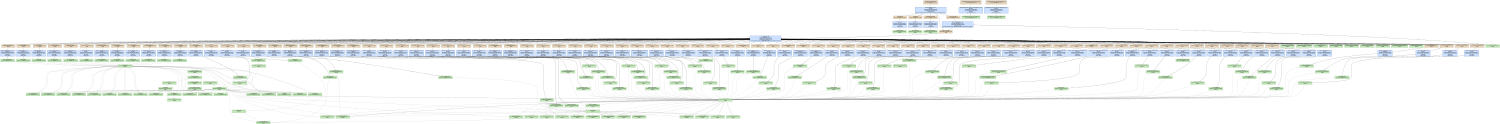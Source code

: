 digraph Screen {
   size = "10.000000,8.500000";
   concentrate = false;

   node [ shape = box, style = filled, color = "0.3 0.5 0.6", fillcolor = "0.3 0.2 0.9", fontname = "Monaco", fontsize = "9" ];
   n00001 [ label = "Development/Screen.mexmac.app\n6764e21fa46f4a64ceb2c0d665713c0c\nMissing", color = "0.1 0.5 0.5", fillcolor = "0.1 0.2 0.9", peripheries = 3 ];
   n00002 [ label = "Contents/Info.plist\ndbe65cd33d591ebe09073af067bcfdf5\nMissing", color = "0.1 0.5 0.5", fillcolor = "0.1 0.2 0.9" ];
   n00003 [ label = "Screen.build/Info.plist\n000000004355fc200000000000000294\nUpToDate" ];
   n00004 [ label = "Contents/PkgInfo\n2fed29a7f9834c900acdf7311361d9a3\nMissing", color = "0.1 0.5 0.5", fillcolor = "0.1 0.2 0.9" ];
   n00005 [ label = "Screen.build/PkgInfo\n000000004355fc200000000000000008\nUpToDate" ];
   n00006 [ label = "English.lproj/InfoPlist.strings\n99b67b89c7f5e22be6c44f0a7ebeb11a\nMissing", color = "0.1 0.5 0.5", fillcolor = "0.1 0.2 0.9" ];
   n00007 [ label = "English.lproj/InfoPlist.strings\n00000000434c45840000000000000228\nUpToDate" ];
   n00008 [ label = "ppc/PsychError.o\n126cde543f20bc4b9b1b489e55c8eeaf\nMissing", color = "0.1 0.5 0.5", fillcolor = "0.1 0.2 0.9" ];
   n00009 [ label = "Base/PsychError.c\n00000000434c4585000000000000563d\nUpToDate" ];
   n00010 [ label = "ppc/PsychRegisterProject.o\nfd98e945dc4858af540ce795c1500a8f\nMissing", color = "0.1 0.5 0.5", fillcolor = "0.1 0.2 0.9" ];
   n00011 [ label = "Base/PsychRegisterProject.c\n00000000434c458500000000000012e6\nUpToDate" ];
   n00012 [ label = "ppc/PsychHelp.o\n20a956fb6dc34f63ff877f532725eeda\nMissing", color = "0.1 0.5 0.5", fillcolor = "0.1 0.2 0.9" ];
   n00013 [ label = "Base/PsychHelp.c\n00000000434c811d00000000000005b8\nUpToDate" ];
   n00014 [ label = "ppc/MiniBox.o\nf4746a4b694d0e1d2279c678624fd025\nMissing", color = "0.1 0.5 0.5", fillcolor = "0.1 0.2 0.9" ];
   n00015 [ label = "Base/MiniBox.c\n00000000434c45850000000000000f4f\nUpToDate" ];
   n00016 [ label = "ppc/PsychMemory.o\nc5faf05f3edd0e29f5b89748d99ef8de\nMissing", color = "0.1 0.5 0.5", fillcolor = "0.1 0.2 0.9" ];
   n00017 [ label = "Base/PsychMemory.c\n00000000434ca96200000000000003a4\nUpToDate" ];
   n00018 [ label = "ppc/ProjectTable.o\n3dce752f20337d44d63eb083dd2dd2c7\nMissing", color = "0.1 0.5 0.5", fillcolor = "0.1 0.2 0.9" ];
   n00019 [ label = "Base/ProjectTable.c\n00000000434c4585000000000000023a\nUpToDate" ];
   n00020 [ label = "ppc/PsychInit.o\n6ce1fb43793bdd525e3a5f9363fafd6b\nMissing", color = "0.1 0.5 0.5", fillcolor = "0.1 0.2 0.9" ];
   n00021 [ label = "Base/PsychInit.c\n00000000434c45850000000000000759\nUpToDate" ];
   n00022 [ label = "ppc/RegisterProject.o\nf348e290aa1faee63844807ca9c6e8d2\nMissing", color = "0.1 0.5 0.5", fillcolor = "0.1 0.2 0.9" ];
   n00023 [ label = "Screen/RegisterProject.c\n000000004355f303000000000000211a\nUpToDate" ];
   n00024 [ label = "ppc/ScreenSynopsis.o\nd21c1a39a470d68d74d8f941b5322a79\nMissing", color = "0.1 0.5 0.5", fillcolor = "0.1 0.2 0.9" ];
   n00025 [ label = "Screen/ScreenSynopsis.c\n000000004355d955000000000000268e\nUpToDate" ];
   n00026 [ label = "ppc/ScreenExit.o\n353293fbfca8bbf5785c331804960512\nMissing", color = "0.1 0.5 0.5", fillcolor = "0.1 0.2 0.9" ];
   n00027 [ label = "Screen/ScreenExit.c\n000000004355ecc100000000000003d3\nUpToDate" ];
   n00028 [ label = "ppc/ScreenArguments.o\n936954d73c38e4bd9b7a077778b34227\nMissing", color = "0.1 0.5 0.5", fillcolor = "0.1 0.2 0.9" ];
   n00029 [ label = "Screen/ScreenArguments.c\n00000000434c45850000000000003a68\nUpToDate" ];
   n00030 [ label = "ppc/PsychGLGlue.o\n2bbdd5ec8578c5b0142fcec30f88eb6e\nMissing", color = "0.1 0.5 0.5", fillcolor = "0.1 0.2 0.9" ];
   n00031 [ label = "Screen/PsychGLGlue.c\n00000000434c45850000000000001c4e\nUpToDate" ];
   n00032 [ label = "ppc/ScreenTypes.o\na4690a34661ed4633b1f01b656ce7e0c\nMissing", color = "0.1 0.5 0.5", fillcolor = "0.1 0.2 0.9" ];
   n00033 [ label = "Screen/ScreenTypes.c\n00000000434c45850000000000002a3a\nUpToDate" ];
   n00034 [ label = "ppc/SCREENScreens.o\n3e0688d479b9d2083fcbd628140cb3c9\nMissing", color = "0.1 0.5 0.5", fillcolor = "0.1 0.2 0.9" ];
   n00035 [ label = "Screen/SCREENScreens.c\n000000004355f49d00000000000005dc\nUpToDate" ];
   n00036 [ label = "ppc/WindowBank.o\n4d73376edfe56e5952d6d684a9398faf\nMissing", color = "0.1 0.5 0.5", fillcolor = "0.1 0.2 0.9" ];
   n00037 [ label = "Screen/WindowBank.c\n000000004355ebd80000000000003667\nUpToDate" ];
   n00038 [ label = "ppc/SCREENPixelSizes.o\n8ad1c167619ebbedbe3583d3196c880e\nMissing", color = "0.1 0.5 0.5", fillcolor = "0.1 0.2 0.9" ];
   n00039 [ label = "Screen/SCREENPixelSizes.c\n00000000434c458500000000000006d0\nUpToDate" ];
   n00040 [ label = "ppc/SCREENNominalFrameRate.o\na1c5c4c60da8fc79d2c72b2f68ed420a\nMissing", color = "0.1 0.5 0.5", fillcolor = "0.1 0.2 0.9" ];
   n00041 [ label = "Screen/SCREENNominalFrameRate.c\n00000000434c458500000000000006f2\nUpToDate" ];
   n00042 [ label = "ppc/SCREENOpenWindow.o\nea91f76529ef2b9e232892215a7eb8db\nMissing", color = "0.1 0.5 0.5", fillcolor = "0.1 0.2 0.9" ];
   n00043 [ label = "Screen/SCREENOpenWindow.c\n000000004355e42f00000000000023ff\nUpToDate" ];
   n00044 [ label = "ppc/SCREENClose.o\n45bd1e0c0806ff35036a241002f1591a\nMissing", color = "0.1 0.5 0.5", fillcolor = "0.1 0.2 0.9" ];
   n00045 [ label = "Screen/SCREENClose.c\n000000004355f6ed0000000000000ab4\nUpToDate" ];
   n00046 [ label = "ppc/PsychScreenGlue.o\n9e5d33972b3cb82678873ce9bda51c8e\nMissing", color = "0.1 0.5 0.5", fillcolor = "0.1 0.2 0.9" ];
   n00047 [ label = "Screen/PsychScreenGlue.c\n000000004355eeb7000000000000649b\nUpToDate" ];
   n00048 [ label = "ppc/PsychWindowGlue.o\ne50ca66eb32e0b66e08c36399b0fc781\nMissing", color = "0.1 0.5 0.5", fillcolor = "0.1 0.2 0.9" ];
   n00049 [ label = "Screen/PsychWindowGlue.c\n0000000043559db70000000000014411\nUpToDate" ];
   n00050 [ label = "ppc/SCREENFillRect.o\n5b5ff33087c930763c1938b7564202de\nMissing", color = "0.1 0.5 0.5", fillcolor = "0.1 0.2 0.9" ];
   n00051 [ label = "Screen/SCREENFillRect.c\n00000000434c45850000000000000f1d\nUpToDate" ];
   n00052 [ label = "ppc/WindowHelpers.o\nf7c5b94376f1839e75afa673d75910c3\nMissing", color = "0.1 0.5 0.5", fillcolor = "0.1 0.2 0.9" ];
   n00053 [ label = "Screen/WindowHelpers.c\n000000004355f43200000000000012ee\nUpToDate" ];
   n00054 [ label = "ppc/SCREENFlip.o\n073567d9aa3ddfaa6f7f7473b60e06d0\nMissing", color = "0.1 0.5 0.5", fillcolor = "0.1 0.2 0.9" ];
   n00055 [ label = "Screen/SCREENFlip.c\n000000004355e5af0000000000002675\nUpToDate" ];
   n00056 [ label = "ppc/SCREENGetImage.o\nb371d70a9d8e08d290ca004f4491519d\nMissing", color = "0.1 0.5 0.5", fillcolor = "0.1 0.2 0.9" ];
   n00057 [ label = "Screen/SCREENGetImage.c\n00000000434c4585000000000000197d\nUpToDate" ];
   n00058 [ label = "ppc/SCREENHideCursorHelper.o\n87b6edf3f4cf155d12a77d7fd27daef7\nMissing", color = "0.1 0.5 0.5", fillcolor = "0.1 0.2 0.9" ];
   n00059 [ label = "Screen/SCREENHideCursorHelper.c\n00000000434c45850000000000000731\nUpToDate" ];
   n00060 [ label = "ppc/SCREENShowCursorHelper.o\n9256d5f921f7ff6109db36614e821c6d\nMissing", color = "0.1 0.5 0.5", fillcolor = "0.1 0.2 0.9" ];
   n00061 [ label = "Screen/SCREENShowCursorHelper.c\n00000000434c45850000000000000744\nUpToDate" ];
   n00062 [ label = "ppc/SCREENSetMouseHelper.o\nea8165a1db29a3f5ab0a5eaf4c81eea3\nMissing", color = "0.1 0.5 0.5", fillcolor = "0.1 0.2 0.9" ];
   n00063 [ label = "Screen/SCREENSetMouseHelper.c\n00000000434c458500000000000008bd\nUpToDate" ];
   n00064 [ label = "ppc/SCREENPixelSize.o\n24f52198cee8ba9c6bf045deee0de504\nMissing", color = "0.1 0.5 0.5", fillcolor = "0.1 0.2 0.9" ];
   n00065 [ label = "Screen/SCREENPixelSize.c\n00000000434c458500000000000006df\nUpToDate" ];
   n00066 [ label = "ppc/SCREENRect.o\nd215606312903b83f7a3a586481660fd\nMissing", color = "0.1 0.5 0.5", fillcolor = "0.1 0.2 0.9" ];
   n00067 [ label = "Screen/SCREENRect.c\n00000000434c45850000000000000626\nUpToDate" ];
   n00068 [ label = "ppc/PsychTimeGlue.o\n20f0ca7cc51673b2d7b9b10e30e3c55a\nMissing", color = "0.1 0.5 0.5", fillcolor = "0.1 0.2 0.9" ];
   n00069 [ label = "Base/PsychTimeGlue.c\n000000004355ef98000000000000157f\nUpToDate" ];
   n00070 [ label = "ppc/SCREENCloseAll.o\n937e92111646ecb4670594ab18bc89c2\nMissing", color = "0.1 0.5 0.5", fillcolor = "0.1 0.2 0.9" ];
   n00071 [ label = "Screen/SCREENCloseAll.c\n00000000434c458500000000000008b9\nUpToDate" ];
   n00072 [ label = "ppc/SCREENWindowScreenNumber.o\n055df3ea8c029277a3440d6ea926f0d8\nMissing", color = "0.1 0.5 0.5", fillcolor = "0.1 0.2 0.9" ];
   n00073 [ label = "Screen/SCREENWindowScreenNumber.c\n00000000434c458500000000000006fb\nUpToDate" ];
   n00074 [ label = "ppc/SCREENWindows.o\nf07ce3802fc42df23528ecd79ad55875\nMissing", color = "0.1 0.5 0.5", fillcolor = "0.1 0.2 0.9" ];
   n00075 [ label = "Screen/SCREENWindows.c\n00000000434c458500000000000005bd\nUpToDate" ];
   n00076 [ label = "ppc/SCREENWindowKind.o\n48ec85ab5ff72307d3b057509af28353\nMissing", color = "0.1 0.5 0.5", fillcolor = "0.1 0.2 0.9" ];
   n00077 [ label = "Screen/SCREENWindowKind.c\n00000000434c4585000000000000095f\nUpToDate" ];
   n00078 [ label = "ppc/SCREENIsOffscreen.o\nbfaaadb8fb53fc7c37210f0162cfa97f\nMissing", color = "0.1 0.5 0.5", fillcolor = "0.1 0.2 0.9" ];
   n00079 [ label = "Screen/SCREENIsOffscreen.c\n00000000434c4585000000000000066c\nUpToDate" ];
   n00080 [ label = "ppc/SCREENReadNormalizedGammaTable.o\nf762b3df08a8b4de3a28e6d98795bf3a\nMissing", color = "0.1 0.5 0.5", fillcolor = "0.1 0.2 0.9" ];
   n00081 [ label = "Screen/SCREENReadNormalizedGammaTable.c\n00000000434c45850000000000000684\nUpToDate" ];
   n00082 [ label = "ppc/SCREENLoadNormalizedGammaTable.o\n93b8f7f1e8091442066beb6fd511f5d5\nMissing", color = "0.1 0.5 0.5", fillcolor = "0.1 0.2 0.9" ];
   n00083 [ label = "Screen/SCREENLoadNormalizedGammaTable.c\n00000000434c45850000000000000bae\nUpToDate" ];
   n00084 [ label = "ppc/SCREENPutImage.o\nd03aa3ef0e1e22332737f2618f0ed473\nMissing", color = "0.1 0.5 0.5", fillcolor = "0.1 0.2 0.9" ];
   n00085 [ label = "Screen/SCREENPutImage.c\n00000000434c458500000000000023a4\nUpToDate" ];
   n00086 [ label = "ppc/PsychRects.o\n499d3d90804342d8b82806c145dcbf2f\nMissing", color = "0.1 0.5 0.5", fillcolor = "0.1 0.2 0.9" ];
   n00087 [ label = "Screen/PsychRects.c\n00000000434c45850000000000001762\nUpToDate" ];
   n00088 [ label = "ppc/SCREENOpenOffscreenWindow.o\n50be1b9cd676da416fc3dcaeb91ebec7\nMissing", color = "0.1 0.5 0.5", fillcolor = "0.1 0.2 0.9" ];
   n00089 [ label = "Screen/SCREENOpenOffscreenWindow.c\n00000000434c45850000000000001e22\nUpToDate" ];
   n00090 [ label = "ppc/PsychStructGlue.o\naeecde9e7d4b7b7d26e3a2f887893c8f\nMissing", color = "0.1 0.5 0.5", fillcolor = "0.1 0.2 0.9" ];
   n00091 [ label = "Base/PsychStructGlue.c\n00000000434c45850000000000002bb8\nUpToDate" ];
   n00092 [ label = "ppc/SCREENTestStructures.o\n2bec1516fccf32b0a17306100ddfe622\nMissing", color = "0.1 0.5 0.5", fillcolor = "0.1 0.2 0.9" ];
   n00093 [ label = "Screen/SCREENTestStructures.c\n00000000434c45850000000000000787\nUpToDate" ];
   n00094 [ label = "ppc/PsychVersioning.o\ncaccee953be16ea07657d4b36e420fa0\nMissing", color = "0.1 0.5 0.5", fillcolor = "0.1 0.2 0.9" ];
   n00095 [ label = "Base/PsychVersioning.c\n000000004355688200000000000014ee\nUpToDate" ];
   n00096 [ label = "ppc/MODULEVersion.o\n41be41482d5af83a3aa9e25d01d6564c\nMissing", color = "0.1 0.5 0.5", fillcolor = "0.1 0.2 0.9" ];
   n00097 [ label = "Screen/MODULEVersion.c\n000000004354a112000000000000124e\nUpToDate" ];
   n00098 [ label = "ppc/PsychScriptingGlue.o\n840e52e15a1e7c951f7dc7ed0c202843\nMissing", color = "0.1 0.5 0.5", fillcolor = "0.1 0.2 0.9" ];
   n00099 [ label = "Base/PsychScriptingGlue.c\n00000000434c458500000000000105c5\nUpToDate" ];
   n00100 [ label = "ppc/mexversion.o\n0e0e84b894003cfd8e9ef1c25212e55c\nMissing", color = "0.1 0.5 0.5", fillcolor = "0.1 0.2 0.9" ];
   n00101 [ label = "src/mexversion.c\n000000004332d94600000000000002d2\nUpToDate" ];
   n00102 [ label = "ppc/SCREENComputer.o\n0956d6c4dee1a88710c27e6a7449cb5d\nMissing", color = "0.1 0.5 0.5", fillcolor = "0.1 0.2 0.9" ];
   n00103 [ label = "Screen/SCREENComputer.c\n000000004355f5a2000000000000390a\nUpToDate" ];
   n00104 [ label = "ppc/SCREENglPoint.o\ncfc27a7fa7a64125836cc978325824b0\nMissing", color = "0.1 0.5 0.5", fillcolor = "0.1 0.2 0.9" ];
   n00105 [ label = "Screen/SCREENglPoint.c\n00000000434c45850000000000000bee\nUpToDate" ];
   n00106 [ label = "ppc/SCREENgluDisk.o\n46503c0cba1c192ae0269547892de89e\nMissing", color = "0.1 0.5 0.5", fillcolor = "0.1 0.2 0.9" ];
   n00107 [ label = "Screen/SCREENgluDisk.c\n00000000434c45850000000000000ba3\nUpToDate" ];
   n00108 [ label = "ppc/SCREENFillOval.o\n671fa937fd816952e556a5673390ff1d\nMissing", color = "0.1 0.5 0.5", fillcolor = "0.1 0.2 0.9" ];
   n00109 [ label = "Screen/SCREENFillOval.c\n00000000434c45850000000000001039\nUpToDate" ];
   n00110 [ label = "ppc/SCREENFrameOval.o\n10d70cc99eaca90f689c42523c71331e\nMissing", color = "0.1 0.5 0.5", fillcolor = "0.1 0.2 0.9" ];
   n00111 [ label = "Screen/SCREENFrameOval.c\n000000004355f0c1000000000000189a\nUpToDate" ];
   n00112 [ label = "ppc/SCREENTextModes.o\n3b1f2072d91b51c4d979812ee4e3e7e7\nMissing", color = "0.1 0.5 0.5", fillcolor = "0.1 0.2 0.9" ];
   n00113 [ label = "Screen/SCREENTextModes.c\n00000000434c4585000000000000060c\nUpToDate" ];
   n00114 [ label = "ppc/PsychCellGlue.o\n3a5220761cd9df127a0d0cb5579d53cb\nMissing", color = "0.1 0.5 0.5", fillcolor = "0.1 0.2 0.9" ];
   n00115 [ label = "Base/PsychCellGlue.c\n00000000434c45850000000000001c81\nUpToDate" ];
   n00116 [ label = "ppc/PsychWindowTextGlue.o\n3c88ded9420eca79e8add40f08003396\nMissing", color = "0.1 0.5 0.5", fillcolor = "0.1 0.2 0.9" ];
   n00117 [ label = "Screen/PsychWindowTextGlue.c\n00000000434c45850000000000000ebd\nUpToDate" ];
   n00118 [ label = "ppc/SCREENTextMode.o\na94c6b5d3e6b810819cf64dff007f7f3\nMissing", color = "0.1 0.5 0.5", fillcolor = "0.1 0.2 0.9" ];
   n00119 [ label = "Screen/SCREENTextMode.c\n00000000434c458500000000000008a5\nUpToDate" ];
   n00120 [ label = "ppc/SCREENTextSize.o\n82c0a5e533c04977892929d7e772e851\nMissing", color = "0.1 0.5 0.5", fillcolor = "0.1 0.2 0.9" ];
   n00121 [ label = "Screen/SCREENTextSize.c\n00000000434c458500000000000006f8\nUpToDate" ];
   n00122 [ label = "ppc/SCREENTextStyle.o\ne694cb789321150098785d7a13b539f1\nMissing", color = "0.1 0.5 0.5", fillcolor = "0.1 0.2 0.9" ];
   n00123 [ label = "Screen/SCREENTextStyle.c\n00000000434c45850000000000000754\nUpToDate" ];
   n00124 [ label = "ppc/SCREENTextFont.o\n92a5ac56263f417954e4bf328271371a\nMissing", color = "0.1 0.5 0.5", fillcolor = "0.1 0.2 0.9" ];
   n00125 [ label = "Screen/SCREENTextFont.c\n00000000434c45850000000000000d7e\nUpToDate" ];
   n00126 [ label = "ppc/SCREENDrawText.o\nc987e168cf7ea7920738db129bc5d2d5\nMissing", color = "0.1 0.5 0.5", fillcolor = "0.1 0.2 0.9" ];
   n00127 [ label = "Screen/SCREENDrawText.c\n00000000435595960000000000004a0d\nUpToDate" ];
   n00128 [ label = "ppc/SCREENTextBounds.o\nb8c79aa2e9b259198a08236a3345a82d\nMissing", color = "0.1 0.5 0.5", fillcolor = "0.1 0.2 0.9" ];
   n00129 [ label = "Screen/SCREENTextBounds.c\n00000000434c45850000000000002b37\nUpToDate" ];
   n00130 [ label = "ppc/SCREENTextColor.o\nc6a0345628935aae393f806833259d62\nMissing", color = "0.1 0.5 0.5", fillcolor = "0.1 0.2 0.9" ];
   n00131 [ label = "Screen/SCREENTextColor.c\n00000000434c45850000000000000771\nUpToDate" ];
   n00132 [ label = "ppc/PsychTextureSupport.o\n697df4a297a30d711633cbcecb29aa49\nMissing", color = "0.1 0.5 0.5", fillcolor = "0.1 0.2 0.9" ];
   n00133 [ label = "Screen/PsychTextureSupport.c\n000000004355fbad00000000000068cf\nUpToDate" ];
   n00134 [ label = "ppc/SCREENPreference.o\nfcce07001093459df9ebb9cc0b1d528a\nMissing", color = "0.1 0.5 0.5", fillcolor = "0.1 0.2 0.9" ];
   n00135 [ label = "Screen/SCREENPreference.c\n000000004355de2d0000000000002c96\nUpToDate" ];
   n00136 [ label = "ppc/ScreenPreferenceState.o\n20001db07b9592e83775ecace16d5248\nMissing", color = "0.1 0.5 0.5", fillcolor = "0.1 0.2 0.9" ];
   n00137 [ label = "Screen/ScreenPreferenceState.c\n000000004355da960000000000001202\nUpToDate" ];
   n00138 [ label = "ppc/SCREENDrawTexture.o\n614ad4ac5248aef2cfa2470284c924de\nMissing", color = "0.1 0.5 0.5", fillcolor = "0.1 0.2 0.9" ];
   n00139 [ label = "Screen/SCREENDrawTexture.c\n000000004355e0ce00000000000016bf\nUpToDate" ];
   n00140 [ label = "ppc/SCREENMakeTexture.o\n652a7f0f97e12e8c676699d43509f2e6\nMissing", color = "0.1 0.5 0.5", fillcolor = "0.1 0.2 0.9" ];
   n00141 [ label = "Screen/SCREENMakeTexture.c\n000000004355df420000000000003f13\nUpToDate" ];
   n00142 [ label = "ppc/ScreenFontGlue.o\nb3088b29159521b9d4597e95c85440ed\nMissing", color = "0.1 0.5 0.5", fillcolor = "0.1 0.2 0.9" ];
   n00143 [ label = "Fonts/ScreenFontGlue.c\n00000000434c458500000000000009cf\nUpToDate" ];
   n00144 [ label = "ppc/FontInfo.o\n5e78c2acdb832a70cbe490c05b3f151f\nMissing", color = "0.1 0.5 0.5", fillcolor = "0.1 0.2 0.9" ];
   n00145 [ label = "Fonts/FontInfo.c\n00000000434c458500000000000001ae\nUpToDate" ];
   n00146 [ label = "ppc/PsychFontGlue.o\n238f15116777d38bfe1a6e18180f9514\nMissing", color = "0.1 0.5 0.5", fillcolor = "0.1 0.2 0.9" ];
   n00147 [ label = "Fonts/PsychFontGlue.c\n000000004355f3ad000000000000746c\nUpToDate" ];
   n00148 [ label = "ppc/PsychAuthors.o\n6281a3c3e203b1f6e951f6612a9d8d39\nMissing", color = "0.1 0.5 0.5", fillcolor = "0.1 0.2 0.9" ];
   n00149 [ label = "Base/PsychAuthors.c\n00000000434c81430000000000000d3b\nUpToDate" ];
   n00150 [ label = "ppc/SCREENFrameRect.o\ncfb6e610263532f11a261a37079b3393\nMissing", color = "0.1 0.5 0.5", fillcolor = "0.1 0.2 0.9" ];
   n00151 [ label = "Screen/SCREENFrameRect.c\n00000000434c45850000000000000bee\nUpToDate" ];
   n00152 [ label = "ppc/SCREENDrawLine.o\n412ec91c640df51f60eddec5fa1a0858\nMissing", color = "0.1 0.5 0.5", fillcolor = "0.1 0.2 0.9" ];
   n00153 [ label = "Screen/SCREENDrawLine.c\n00000000434c45850000000000000c77\nUpToDate" ];
   n00154 [ label = "ppc/SCREENFillPoly.o\n5af676348f9ea06d9e7feea1a2338c94\nMissing", color = "0.1 0.5 0.5", fillcolor = "0.1 0.2 0.9" ];
   n00155 [ label = "Screen/SCREENFillPoly.c\n00000000434c45850000000000001b8f\nUpToDate" ];
   n00156 [ label = "ppc/SCREENFramePoly.o\n4a1be586b5eb3bcfd7ebecd85dd4cfce\nMissing", color = "0.1 0.5 0.5", fillcolor = "0.1 0.2 0.9" ];
   n00157 [ label = "Screen/SCREENFramePoly.c\n00000000434c45850000000000000f26\nUpToDate" ];
   n00158 [ label = "ppc/SCREENGetMouseHelper.o\nefd681d88a6383428583655c604db155\nMissing", color = "0.1 0.5 0.5", fillcolor = "0.1 0.2 0.9" ];
   n00159 [ label = "Screen/SCREENGetMouseHelper.c\n00000000434c45850000000000000cf4\nUpToDate" ];
   n00160 [ label = "ppc/SCREENGlobalRect.o\n18d6c01657e1d8c7151c589fa9d90eed\nMissing", color = "0.1 0.5 0.5", fillcolor = "0.1 0.2 0.9" ];
   n00161 [ label = "Screen/SCREENGlobalRect.c\n00000000434c45850000000000000661\nUpToDate" ];
   n00162 [ label = "ppc/GetEthernetAddress.o\n084de37ff0469749561b3655e88b156f\nMissing", color = "0.1 0.5 0.5", fillcolor = "0.1 0.2 0.9" ];
   n00163 [ label = "EthernetAddress/GetEthernetAddress.c\n00000000434c45850000000000002b73\nUpToDate" ];
   n00164 [ label = "ppc/SCREENDrawDots.o\nd214243583f49bc6a46c32001e580425\nMissing", color = "0.1 0.5 0.5", fillcolor = "0.1 0.2 0.9" ];
   n00165 [ label = "Screen/SCREENDrawDots.c\n000000004355f1ff0000000000002fee\nUpToDate" ];
   n00166 [ label = "ppc/TimeLists.o\nf11cb63058461f4af1d33c6db3007560\nMissing", color = "0.1 0.5 0.5", fillcolor = "0.1 0.2 0.9" ];
   n00167 [ label = "Screen/TimeLists.c\n00000000434c45850000000000000e8b\nUpToDate" ];
   n00168 [ label = "ppc/SCREENGetTimeList.o\n5abd243881628c6193c2a5523e99fe75\nMissing", color = "0.1 0.5 0.5", fillcolor = "0.1 0.2 0.9" ];
   n00169 [ label = "Screen/SCREENGetTimeList.c\n00000000434c45850000000000000651\nUpToDate" ];
   n00170 [ label = "ppc/SCREENClearTimeList.o\n4e1bc386ae7cfc5044264575d57e7120\nMissing", color = "0.1 0.5 0.5", fillcolor = "0.1 0.2 0.9" ];
   n00171 [ label = "Screen/SCREENClearTimeList.c\n00000000434c45850000000000000592\nUpToDate" ];
   n00172 [ label = "ppc/PsychAlphaBlending.o\n0306e6b73d51cd47fa3ac776e2102ed6\nMissing", color = "0.1 0.5 0.5", fillcolor = "0.1 0.2 0.9" ];
   n00173 [ label = "Screen/PsychAlphaBlending.c\n00000000434c45850000000000001f0e\nUpToDate" ];
   n00174 [ label = "ppc/SCREENBlendFunction.o\n5236709d2635b2008237314f865d4eed\nMissing", color = "0.1 0.5 0.5", fillcolor = "0.1 0.2 0.9" ];
   n00175 [ label = "Screen/SCREENBlendFunction.c\n000000004355f7650000000000001283\nUpToDate" ];
   n00176 [ label = "ppc/SCREENWindowSize.o\nd5ec13b3ff6e44a6a7a74a1ae34a02fc\nMissing", color = "0.1 0.5 0.5", fillcolor = "0.1 0.2 0.9" ];
   n00177 [ label = "Screen/SCREENWindowSize.c\n00000000434c458500000000000007fd\nUpToDate" ];
   n00178 [ label = "ppc/SCREENTextBackgroundColor.o\nb836e8b21aaf68ebde406feeefb117c3\nMissing", color = "0.1 0.5 0.5", fillcolor = "0.1 0.2 0.9" ];
   n00179 [ label = "Screen/SCREENTextBackgroundColor.c\n00000000434c4585000000000000075d\nUpToDate" ];
   n00180 [ label = "ppc/SCREENLineStipple.o\n47c95eebb64a1d57a5deeafcc684d589\nMissing", color = "0.1 0.5 0.5", fillcolor = "0.1 0.2 0.9" ];
   n00181 [ label = "Screen/SCREENLineStipple.c\n00000000434c4585000000000000109f\nUpToDate" ];
   n00182 [ label = "MacOS/Screen.mexmac\n674bf6a7fbba91ce1b39bfeb70719432\nMissing", color = "0.1 0.5 0.5", fillcolor = "0.1 0.2 0.9" ];
   n00183 [ label = "Frameworks/OpenGL.framework[C]\n00000000434ac55900000000000000ee\nUpToDate" ];
   n00184 [ label = "Frameworks/ApplicationServices.framework[C]\n00000000434ac53300000000000000ee\nUpToDate" ];
   n00185 [ label = "2.95.2/libstdc++.a[C]\n00000000434abb590000000000075c68\nUpToDate" ];
   n00186 [ label = "Frameworks/CoreAudio.framework[C]\n00000000434ac55b00000000000000cc\nUpToDate" ];
   n00187 [ label = "Frameworks/CoreServices.framework[C]\n00000000434ac53600000000000000ee\nUpToDate" ];
   n00188 [ label = "Frameworks/Carbon.framework[C]\n00000000434ac53300000000000000ee\nUpToDate" ];
   n00189 [ label = "Frameworks/System.framework[C]\n000000004332d02600000000000000aa\nUpToDate" ];
   n00190 [ label = "Frameworks/SystemConfiguration.framework[C]\n00000000434ac54300000000000000cc\nUpToDate" ];
   n00191 [ label = "Frameworks/IOKit.framework[C]\n00000000434ac53c00000000000000cc\nUpToDate" ];
   n00192 [ label = "mac/mexFunction.map\n000000004332d946000000000000012e\nUpToDate" ];
   n00193 [ label = "<Screen.build/Script-2FD6179707306668008DA6B4.sh>[A]\n0222ca85b9065f09ec5c7a3aca4a9773\nDepsUpdated", color = "0.1 0.5 0.5", fillcolor = "0.1 0.2 0.9", peripheries = 3 ];
   n00194 [ label = "Screen.build/Script-2FD6179707306668008DA6B4.sh\n000000004355fc2000000000000000ec\nUpToDate" ];
   n00195 [ label = "<Screen.build/Script-2FD6179807306668008DA6B4.sh>[A]\n8692b0efe6ba30d857ece5487313a2cf\nDepsUpdated", color = "0.1 0.5 0.5", fillcolor = "0.1 0.2 0.9", peripheries = 3 ];
   n00196 [ label = "Screen.build/Script-2FD6179807306668008DA6B4.sh\n000000004355fc200000000000000072\nUpToDate" ];
   n00197 [ label = "<MacOS/Screen.mexmac>\n011986642809a8851e532995746d4077\nDepsUpdated", color = "0.1 0.5 0.5", fillcolor = "0.1 0.2 0.9", style = "filled,dashed" ];
   n00198 [ label = "Base/Psych.h\n00000000435548b60000000000000410\nUpToDate" ];
   n00199 [ label = "Screen/RegisterProject.h\n00000000434c45850000000000000284\nUpToDate" ];
   n00200 [ label = "Screen/Screen.h\n000000004355f28e00000000000012e0\nUpToDate" ];
   n00201 [ label = "Screen/Screen.h\n000000004355f28e00000000000012e0\nUpToDate" ];
   n00202 [ label = "Base/Psych.h\n00000000435548b60000000000000410\nUpToDate" ];
   n00203 [ label = "Base/PsychConstants.h\n00000000435548d4000000000000080d\nUpToDate" ];
   n00204 [ label = "Base/MiniBox.h\n00000000435548d400000000000004d6\nUpToDate" ];
   n00205 [ label = "Base/ProjectTable.h\n00000000435548d400000000000002f6\nUpToDate" ];
   n00206 [ label = "Base/PsychError.h\n00000000435548d40000000000001fe7\nUpToDate" ];
   n00207 [ label = "Base/PsychScriptingGlue.h\n00000000435548f30000000000001a37\nUpToDate" ];
   n00208 [ label = "Base/PsychStructGlue.h\n000000004355496c0000000000000bcc\nUpToDate" ];
   n00209 [ label = "Base/PsychCellGlue.h\n00000000434c458500000000000005c5\nUpToDate" ];
   n00210 [ label = "Base/PsychRegisterProject.h\n00000000435548d400000000000003f1\nUpToDate" ];
   n00211 [ label = "Base/PsychAuthors.h\n00000000435548d400000000000005e9\nUpToDate" ];
   n00212 [ label = "Base/PsychVersioning.h\n00000000435548f300000000000004dd\nUpToDate" ];
   n00213 [ label = "Base/PsychHelp.h\n00000000434c45850000000000000357\nUpToDate" ];
   n00214 [ label = "Base/PsychInit.h\n00000000435548f300000000000002db\nUpToDate" ];
   n00215 [ label = "Base/PsychMemory.h\n00000000435548d40000000000000473\nUpToDate" ];
   n00216 [ label = "Base/PsychTimeGlue.h\n000000004355ef010000000000000483\nUpToDate" ];
   n00217 [ label = "Base/PsychInstrument.h\n00000000435548d400000000000001a8\nUpToDate" ];
   n00218 [ label = "Screen/RegisterProject.h\n00000000434c45850000000000000284\nUpToDate" ];
   n00219 [ label = "Base/TimeLists.h\n00000000435548f300000000000002a9\nUpToDate" ];
   n00220 [ label = "Base/PsychIncludes.h\n00000000435548d4000000000000074c\nUpToDate" ];
   n00221 [ label = "Base/PsychPlatform.h\n00000000435548d40000000000000589\nUpToDate" ];
   n00222 [ label = "include/mex.h\n000000004332d9460000000000003742\nUpToDate" ];
   n00223 [ label = "OS9ToolboxFragments/Events.h\n00000000434c45850000000000000236\nUpToDate" ];
   n00224 [ label = "Base/PsychPlatformConstants.h\n000000004355492f000000000000070e\nUpToDate" ];
   n00225 [ label = "include/matrix.h\n000000004332d9460000000000009ff2\nUpToDate" ];
   n00226 [ label = "include/mwdebug.h\n000000004332d9460000000000002b3c\nUpToDate" ];
   n00227 [ label = "include/tmwtypes.h\n000000004332d946000000000000458d\nUpToDate" ];
   n00228 [ label = "include/mat.h\n000000004332d94600000000000023ab\nUpToDate" ];
   n00229 [ label = "Screen/PsychRects.h\n00000000434c458500000000000005d5\nUpToDate" ];
   n00230 [ label = "Screen/ScreenTypes.h\n00000000434c458500000000000013b6\nUpToDate" ];
   n00231 [ label = "Screen/PsychVideoGlue.h\n00000000434c458500000000000005d4\nUpToDate" ];
   n00232 [ label = "Screen/PsychScreenGlue.h\n00000000434c45850000000000000d6d\nUpToDate" ];
   n00233 [ label = "Screen/PsychWindowTextGlue.h\n00000000434c458500000000000008ee\nUpToDate" ];
   n00234 [ label = "Screen/WindowBank.h\n000000004355e68c0000000000001b31\nUpToDate" ];
   n00235 [ label = "Screen/PsychWindowGlue.h\n000000004355e21f0000000000000a66\nUpToDate" ];
   n00236 [ label = "Screen/PsychTextureSupport.h\n000000004355a03b0000000000000370\nUpToDate" ];
   n00237 [ label = "Screen/PsychAlphaBlending.h\n00000000434c458500000000000004fb\nUpToDate" ];
   n00238 [ label = "Screen/ScreenArguments.h\n00000000434c45850000000000000ca3\nUpToDate" ];
   n00239 [ label = "Screen/WindowHelpers.h\n00000000434c45850000000000000773\nUpToDate" ];
   n00240 [ label = "Fonts/PsychFontGlue.h\n00000000434c45850000000000000e47\nUpToDate" ];
   n00241 [ label = "Fonts/ScreenFontGlue.h\n00000000434c45850000000000000260\nUpToDate" ];
   n00242 [ label = "Fonts/FontInfo.h\n00000000434c45850000000000000ef4\nUpToDate" ];
   n00243 [ label = "Screen/ScreenPreferenceState.h\n000000004355d9f300000000000006ba\nUpToDate" ];
   n00244 [ label = "Fonts/PsychFontGlue.h\n00000000434c45850000000000000e47\nUpToDate" ];
   n00245 [ label = "EthernetAddress/GetEthernetAddress.h\n00000000434c458500000000000002a9\nUpToDate" ];
   n00246 [ label = "Fonts/ScreenFontGlue.h\n00000000434c45850000000000000260\nUpToDate" ];
   n00247 [ label = "Fonts/FontInfo.h\n00000000434c45850000000000000ef4\nUpToDate" ];

   node [ shape = box, style = "filled,bold", color = "0.7 0.5 0.7", fillcolor = "0.7 0.2 1.0", fontname = "Monaco", fontsize = "9" ];
   c00001 [ label = "PBXCp Info.plist <wt:0>\nwaitCount: 0\n000000004355fc200000000000000294\n^ dbe65cd37e0ce29e09073af067bcff61\n= dbe65cd33d591ebe09073af067bcfdf5\nNeedsToRun\n1 output is missing", color = "0.6 0.5 0.7", fillcolor = "0.6 0.2 1.0" ];
   c00002 [ label = "PBXCp PkgInfo <wt:0>\nwaitCount: 0\n00000000000000000000000000000000\n^ 2fed29a7f9834c900acdf7311361d9a3\n= 2fed29a7f9834c900acdf7311361d9a3\nNeedsToRun\n1 output is missing", color = "0.6 0.5 0.7", fillcolor = "0.6 0.2 1.0" ];
   c00003 [ label = "CpResource InfoPlist.strings <wt:4>\nwaitCount: 0\n00000000000000000000000000000000\n^ 99b67b89c7f5e22be6c44f0a7ebeb11a\n= 99b67b89c7f5e22be6c44f0a7ebeb11a\nNeedsToRun\n1 output is missing", color = "0.6 0.5 0.7", fillcolor = "0.6 0.2 1.0" ];
   c00004 [ label = "CompileC PsychError.o <wt:6>\nwaitCount: 0\n000000004355492f0000000000004529\n^ 126cde547c75f5649b1b489e55c8ab86\n= 126cde543f20bc4b9b1b489e55c8eeaf\nNeedsToRun\n1 output is missing", color = "0.6 0.5 0.7", fillcolor = "0.6 0.2 1.0" ];
   c00005 [ label = "CompileC PsychRegisterProject.o <wt:6>\nwaitCount: 0\n000000004355492f00000000000001f2\n^ fd98e9459f1d1180540ce795c1500b7d\n= fd98e945dc4858af540ce795c1500a8f\nNeedsToRun\n1 output is missing", color = "0.6 0.5 0.7", fillcolor = "0.6 0.2 1.0" ];
   c00006 [ label = "CompileC PsychHelp.o <wt:6>\nwaitCount: 0\n0000000043558db700000000000016ac\n^ 20a956fb2e96c2d4ff877f532725f876\n= 20a956fb6dc34f63ff877f532725eeda\nNeedsToRun\n1 output is missing", color = "0.6 0.5 0.7", fillcolor = "0.6 0.2 1.0" ];
   c00007 [ label = "CompileC MiniBox.o <wt:6>\nwaitCount: 0\n000000004355492f0000000000001c5b\n^ f4746a4b2a1847322279c678624fcc7e\n= f4746a4b694d0e1d2279c678624fd025\nNeedsToRun\n1 output is missing", color = "0.6 0.5 0.7", fillcolor = "0.6 0.2 1.0" ];
   c00008 [ label = "CompileC PsychMemory.o <wt:6>\nwaitCount: 0\n000000004355a5c800000000000010b0\n^ c5faf05f7d88abe1f5b89748d99ee86e\n= c5faf05f3edd0e29f5b89748d99ef8de\nNeedsToRun\n1 output is missing", color = "0.6 0.5 0.7", fillcolor = "0.6 0.2 1.0" ];
   c00009 [ label = "CompileC ProjectTable.o <wt:6>\nwaitCount: 0\n000000004355492f000000000000112e\n^ 3dce752f6366346bd63eb083dd2dc3e9\n= 3dce752f20337d44d63eb083dd2dd2c7\nNeedsToRun\n1 output is missing", color = "0.6 0.5 0.7", fillcolor = "0.6 0.2 1.0" ];
   c00010 [ label = "CompileC PsychInit.o <wt:6>\nwaitCount: 0\n000000004355492f000000000000144d\n^ 6ce1fb433a6e947d5e3a5f9363fae926\n= 6ce1fb43793bdd525e3a5f9363fafd6b\nNeedsToRun\n1 output is missing", color = "0.6 0.5 0.7", fillcolor = "0.6 0.2 1.0" ];
   c00011 [ label = "CompileC RegisterProject.o <wt:6>\nwaitCount: 0\n0000000000190cbe000000000000356e\n^ f348e290aa06a2583844807ca9c6ddbc\n= f348e290aa1faee63844807ca9c6e8d2\nNeedsToRun\n1 output is missing", color = "0.6 0.5 0.7", fillcolor = "0.6 0.2 1.0" ];
   c00012 [ label = "CompileC ScreenSynopsis.o <wt:6>\nwaitCount: 0\n000000004355d955000000000000268e\n^ d21c1a39e7250fd874d8f941b5320cf7\n= d21c1a39a470d68d74d8f941b5322a79\nNeedsToRun\n1 output is missing", color = "0.6 0.5 0.7", fillcolor = "0.6 0.2 1.0" ];
   c00013 [ label = "CompileC ScreenExit.o <wt:6>\nwaitCount: 0\n000000004355ecc100000000000003d3\n^ 353293fbbffd5734785c3318049606c1\n= 353293fbfca8bbf5785c331804960512\nNeedsToRun\n1 output is missing", color = "0.6 0.5 0.7", fillcolor = "0.6 0.2 1.0" ];
   c00014 [ label = "CompileC ScreenArguments.o <wt:6>\nwaitCount: 0\n00000000434c45850000000000003a68\n^ 936954d77f74a1389b7a077778b3784f\n= 936954d73c38e4bd9b7a077778b34227\nNeedsToRun\n1 output is missing", color = "0.6 0.5 0.7", fillcolor = "0.6 0.2 1.0" ];
   c00015 [ label = "CompileC PsychGLGlue.o <wt:6>\nwaitCount: 0\n00000000434c45850000000000001c4e\n^ 2bbdd5ecc6348035142fcec30f88f720\n= 2bbdd5ec8578c5b0142fcec30f88eb6e\nNeedsToRun\n1 output is missing", color = "0.6 0.5 0.7", fillcolor = "0.6 0.2 1.0" ];
   c00016 [ label = "CompileC ScreenTypes.o <wt:6>\nwaitCount: 0\n00000000434c45850000000000002a3a\n^ a4690a34255291e63b1f01b656ce5436\n= a4690a34661ed4633b1f01b656ce7e0c\nNeedsToRun\n1 output is missing", color = "0.6 0.5 0.7", fillcolor = "0.6 0.2 1.0" ];
   c00017 [ label = "CompileC SCREENScreens.o <wt:6>\nwaitCount: 0\n000000004355f49d00000000000005dc\n^ 3e0688d43aec26953fcbd628140cb615\n= 3e0688d479b9d2083fcbd628140cb3c9\nNeedsToRun\n1 output is missing", color = "0.6 0.5 0.7", fillcolor = "0.6 0.2 1.0" ];
   c00018 [ label = "CompileC WindowBank.o <wt:6>\nwaitCount: 0\n000000004355ebd80000000000003667\n^ 4d73376e9cb0858152d6d684a939b9c8\n= 4d73376edfe56e5952d6d684a9398faf\nNeedsToRun\n1 output is missing", color = "0.6 0.5 0.7", fillcolor = "0.6 0.2 1.0" ];
   c00019 [ label = "CompileC SCREENPixelSizes.o <wt:6>\nwaitCount: 0\n00000000434c458500000000000006d0\n^ 8ad1c16722d2fe68be3583d3196c8ede\n= 8ad1c167619ebbedbe3583d3196c880e\nNeedsToRun\n1 output is missing", color = "0.6 0.5 0.7", fillcolor = "0.6 0.2 1.0" ];
   c00020 [ label = "CompileC SCREENNominalFrameRate.o <wt:6>\nwaitCount: 0\n00000000434c458500000000000006f2\n^ a1c5c4c64ee4b9fcd2c72b2f68ed44f8\n= a1c5c4c60da8fc79d2c72b2f68ed420a\nNeedsToRun\n1 output is missing", color = "0.6 0.5 0.7", fillcolor = "0.6 0.2 1.0" ];
   c00021 [ label = "CompileC SCREENOpenWindow.o <wt:6>\nwaitCount: 0\n000000004355e42f00000000000023ff\n^ ea91f7656abacfb1232892215a7e9b24\n= ea91f76529ef2b9e232892215a7eb8db\nNeedsToRun\n1 output is missing", color = "0.6 0.5 0.7", fillcolor = "0.6 0.2 1.0" ];
   c00022 [ label = "CompileC SCREENClose.o <wt:6>\nwaitCount: 0\n000000004355f6ed0000000000000ab4\n^ 45bd1e0c4b5309d8036a241002f153ae\n= 45bd1e0c0806ff35036a241002f1591a\nNeedsToRun\n1 output is missing", color = "0.6 0.5 0.7", fillcolor = "0.6 0.2 1.0" ];
   c00023 [ label = "CompileC PsychScreenGlue.o <wt:6>\nwaitCount: 0\n00000000434c9edf0000000000006319\n^ 9e5d3397687026f978873ce9bda57f97\n= 9e5d33972b3cb82678873ce9bda51c8e\nNeedsToRun\n1 output is missing", color = "0.6 0.5 0.7", fillcolor = "0.6 0.2 1.0" ];
   c00024 [ label = "CompileC PsychWindowGlue.o <wt:6>\nwaitCount: 0\n00000000434ceddf0000000000014393\n^ e50ca66ef062e6b9e08c36399b0e8412\n= e50ca66eb32e0b66e08c36399b0fc781\nNeedsToRun\n1 output is missing", color = "0.6 0.5 0.7", fillcolor = "0.6 0.2 1.0" ];
   c00025 [ label = "CompileC SCREENFillRect.o <wt:6>\nwaitCount: 0\n00000000434c45850000000000000f1d\n^ 5b5ff330c48575f33c1938b756420dc3\n= 5b5ff33087c930763c1938b7564202de\nNeedsToRun\n1 output is missing", color = "0.6 0.5 0.7", fillcolor = "0.6 0.2 1.0" ];
   c00026 [ label = "CompileC WindowHelpers.o <wt:6>\nwaitCount: 0\n000000004355f43200000000000012ee\n^ f7c5b94335a477ac75afa673d759022d\n= f7c5b94376f1839e75afa673d75910c3\nNeedsToRun\n1 output is missing", color = "0.6 0.5 0.7", fillcolor = "0.6 0.2 1.0" ];
   c00027 [ label = "CompileC SCREENFlip.o <wt:6>\nwaitCount: 0\n000000004355e5af0000000000002675\n^ 073567d9e9683a056f7f7473b60e20a5\n= 073567d9aa3ddfaa6f7f7473b60e06d0\nNeedsToRun\n1 output is missing", color = "0.6 0.5 0.7", fillcolor = "0.6 0.2 1.0" ];
   c00028 [ label = "CompileC SCREENGetImage.o <wt:6>\nwaitCount: 0\n00000000434c4585000000000000197d\n^ b371d70adec24d5790ca004f449148e0\n= b371d70a9d8e08d290ca004f4491519d\nNeedsToRun\n1 output is missing", color = "0.6 0.5 0.7", fillcolor = "0.6 0.2 1.0" ];
   c00029 [ label = "CompileC SCREENHideCursorHelper.o <wt:6>\nwaitCount: 0\n00000000434c45850000000000000731\n^ 87b6edf3b78350d812a77d7fd27da9c6\n= 87b6edf3f4cf155d12a77d7fd27daef7\nNeedsToRun\n1 output is missing", color = "0.6 0.5 0.7", fillcolor = "0.6 0.2 1.0" ];
   c00030 [ label = "CompileC SCREENShowCursorHelper.o <wt:6>\nwaitCount: 0\n00000000434c45850000000000000744\n^ 9256d5f962bbbae409db36614e821b29\n= 9256d5f921f7ff6109db36614e821c6d\nNeedsToRun\n1 output is missing", color = "0.6 0.5 0.7", fillcolor = "0.6 0.2 1.0" ];
   c00031 [ label = "CompileC SCREENSetMouseHelper.o <wt:6>\nwaitCount: 0\n00000000434c458500000000000008bd\n^ ea8165a19865e670ab0a5eaf4c81e61e\n= ea8165a1db29a3f5ab0a5eaf4c81eea3\nNeedsToRun\n1 output is missing", color = "0.6 0.5 0.7", fillcolor = "0.6 0.2 1.0" ];
   c00032 [ label = "CompileC SCREENPixelSize.o <wt:6>\nwaitCount: 0\n00000000434c458500000000000006df\n^ 24f521988da4ff196bf045deee0de3db\n= 24f52198cee8ba9c6bf045deee0de504\nNeedsToRun\n1 output is missing", color = "0.6 0.5 0.7", fillcolor = "0.6 0.2 1.0" ];
   c00033 [ label = "CompileC SCREENRect.o <wt:6>\nwaitCount: 0\n00000000434c45850000000000000626\n^ d215606351dc7e06f7a3a586481666db\n= d215606312903b83f7a3a586481660fd\nNeedsToRun\n1 output is missing", color = "0.6 0.5 0.7", fillcolor = "0.6 0.2 1.0" ];
   c00034 [ label = "CompileC PsychTimeGlue.o <wt:6>\nwaitCount: 0\n00000000434c44c600000000000016a7\n^ 20f0ca7c865a3774d7b9b10e30e3d3fd\n= 20f0ca7cc51673b2d7b9b10e30e3c55a\nNeedsToRun\n1 output is missing", color = "0.6 0.5 0.7", fillcolor = "0.6 0.2 1.0" ];
   c00035 [ label = "CompileC SCREENCloseAll.o <wt:6>\nwaitCount: 0\n00000000434c458500000000000008b9\n^ 937e9211550aa931670594ab18bc817b\n= 937e92111646ecb4670594ab18bc89c2\nNeedsToRun\n1 output is missing", color = "0.6 0.5 0.7", fillcolor = "0.6 0.2 1.0" ];
   c00036 [ label = "CompileC SCREENWindowScreenNumber.o <wt:6>\nwaitCount: 0\n00000000434c458500000000000006fb\n^ 055df3eacf4ed7f2a3440d6ea926f623\n= 055df3ea8c029277a3440d6ea926f0d8\nNeedsToRun\n1 output is missing", color = "0.6 0.5 0.7", fillcolor = "0.6 0.2 1.0" ];
   c00037 [ label = "CompileC SCREENWindows.o <wt:6>\nwaitCount: 0\n00000000434c458500000000000005bd\n^ f07ce3806c8868773528ecd79ad55dc8\n= f07ce3802fc42df23528ecd79ad55875\nNeedsToRun\n1 output is missing", color = "0.6 0.5 0.7", fillcolor = "0.6 0.2 1.0" ];
   c00038 [ label = "CompileC SCREENWindowKind.o <wt:6>\nwaitCount: 0\n00000000434c4585000000000000095f\n^ 48ec85ab1cbb6682d3b057509af28a0c\n= 48ec85ab5ff72307d3b057509af28353\nNeedsToRun\n1 output is missing", color = "0.6 0.5 0.7", fillcolor = "0.6 0.2 1.0" ];
   c00039 [ label = "CompileC SCREENIsOffscreen.o <wt:6>\nwaitCount: 0\n00000000434c4585000000000000066c\n^ bfaaadb8b81fb9f937210f0162cfaf13\n= bfaaadb8fb53fc7c37210f0162cfa97f\nNeedsToRun\n1 output is missing", color = "0.6 0.5 0.7", fillcolor = "0.6 0.2 1.0" ];
   c00040 [ label = "CompileC SCREENReadNormalizedGammaTable.o <wt:6>\nwaitCount: 0\n00000000434c45850000000000000684\n^ f762b3df4be4f15b3a28e6d98795b9be\n= f762b3df08a8b4de3a28e6d98795bf3a\nNeedsToRun\n1 output is missing", color = "0.6 0.5 0.7", fillcolor = "0.6 0.2 1.0" ];
   c00041 [ label = "CompileC SCREENLoadNormalizedGammaTable.o <wt:6>\nwaitCount: 0\n00000000434c45850000000000000bae\n^ 93b8f7f1ab4551c7066beb6fd511fe7b\n= 93b8f7f1e8091442066beb6fd511f5d5\nNeedsToRun\n1 output is missing", color = "0.6 0.5 0.7", fillcolor = "0.6 0.2 1.0" ];
   c00042 [ label = "CompileC SCREENPutImage.o <wt:6>\nwaitCount: 0\n00000000434c458500000000000023a4\n^ d03aa3ef4d5267b62737f2618f0ef7d7\n= d03aa3ef0e1e22332737f2618f0ed473\nNeedsToRun\n1 output is missing", color = "0.6 0.5 0.7", fillcolor = "0.6 0.2 1.0" ];
   c00043 [ label = "CompileC PsychRects.o <wt:6>\nwaitCount: 0\n00000000434c45850000000000001762\n^ 499d3d90c30f075db82806c145dca84d\n= 499d3d90804342d8b82806c145dcbf2f\nNeedsToRun\n1 output is missing", color = "0.6 0.5 0.7", fillcolor = "0.6 0.2 1.0" ];
   c00044 [ label = "CompileC SCREENOpenOffscreenWindow.o <wt:6>\nwaitCount: 0\n00000000434c45850000000000001e22\n^ 50be1b9c953a9fc46fc3dcaeb91ea0e5\n= 50be1b9cd676da416fc3dcaeb91ebec7\nNeedsToRun\n1 output is missing", color = "0.6 0.5 0.7", fillcolor = "0.6 0.2 1.0" ];
   c00045 [ label = "CompileC PsychStructGlue.o <wt:6>\nwaitCount: 0\n000000004355492f00000000000038ac\n^ aeecde9e3e1e325226e3a2f887890423\n= aeecde9e7d4b7b7d26e3a2f887893c8f\nNeedsToRun\n1 output is missing", color = "0.6 0.5 0.7", fillcolor = "0.6 0.2 1.0" ];
   c00046 [ label = "CompileC SCREENTestStructures.o <wt:6>\nwaitCount: 0\n00000000434c45850000000000000787\n^ 2bec1516bf837735a17306100ddfe1a5\n= 2bec1516fccf32b0a17306100ddfe622\nNeedsToRun\n1 output is missing", color = "0.6 0.5 0.7", fillcolor = "0.6 0.2 1.0" ];
   c00047 [ label = "CompileC PsychVersioning.o <wt:6>\nwaitCount: 0\n00000000434c642800000000000007fa\n^ caccee9578ad0a887657d4b36e42085a\n= caccee953be16ea07657d4b36e420fa0\nNeedsToRun\n1 output is missing", color = "0.6 0.5 0.7", fillcolor = "0.6 0.2 1.0" ];
   c00048 [ label = "CompileC MODULEVersion.o <wt:6>\nwaitCount: 0\n000000004354a112000000000000124e\n^ 41be41486e0e59283aa9e25d01d64402\n= 41be41482d5af83a3aa9e25d01d6564c\nNeedsToRun\n1 output is missing", color = "0.6 0.5 0.7", fillcolor = "0.6 0.2 1.0" ];
   c00049 [ label = "CompileC PsychScriptingGlue.o <wt:6>\nwaitCount: 0\n000000004355492f00000000000116d1\n^ 840e52e1194b35ba1f7dc7ed0c213e92\n= 840e52e15a1e7c951f7dc7ed0c202843\nNeedsToRun\n1 output is missing", color = "0.6 0.5 0.7", fillcolor = "0.6 0.2 1.0" ];
   c00050 [ label = "CompileC mexversion.o <wt:6>\nwaitCount: 0\n000000004332d94600000000000002d2\n^ 0e0e84b8d732e5bb8e9ef1c25212e78e\n= 0e0e84b894003cfd8e9ef1c25212e55c\nNeedsToRun\n1 output is missing", color = "0.6 0.5 0.7", fillcolor = "0.6 0.2 1.0" ];
   c00051 [ label = "CompileC SCREENComputer.o <wt:6>\nwaitCount: 0\n000000000019b0270000000000003ba3\n^ 0956d6c4def818a010c27e6a7449f0fe\n= 0956d6c4dee1a88710c27e6a7449cb5d\nNeedsToRun\n1 output is missing", color = "0.6 0.5 0.7", fillcolor = "0.6 0.2 1.0" ];
   c00052 [ label = "CompileC SCREENglPoint.o <wt:6>\nwaitCount: 0\n00000000434c45850000000000000bee\n^ cfc27a7fe4ea04a0836cc97832582f5e\n= cfc27a7fa7a64125836cc978325824b0\nNeedsToRun\n1 output is missing", color = "0.6 0.5 0.7", fillcolor = "0.6 0.2 1.0" ];
   c00053 [ label = "CompileC SCREENgluDisk.o <wt:6>\nwaitCount: 0\n00000000434c45850000000000000ba3\n^ 46503c0cf9505cafe0269547892de33d\n= 46503c0cba1c192ae0269547892de89e\nNeedsToRun\n1 output is missing", color = "0.6 0.5 0.7", fillcolor = "0.6 0.2 1.0" ];
   c00054 [ label = "CompileC SCREENFillOval.o <wt:6>\nwaitCount: 0\n00000000434c45850000000000001039\n^ 671fa937becd2cd7e556a5673390ef24\n= 671fa937fd816952e556a5673390ff1d\nNeedsToRun\n1 output is missing", color = "0.6 0.5 0.7", fillcolor = "0.6 0.2 1.0" ];
   c00055 [ label = "CompileC SCREENFrameOval.o <wt:6>\nwaitCount: 0\n000000004355f0c1000000000000189a\n^ 10d70cc9ddf959ce689c42523c712b84\n= 10d70cc99eaca90f689c42523c71331e\nNeedsToRun\n1 output is missing", color = "0.6 0.5 0.7", fillcolor = "0.6 0.2 1.0" ];
   c00056 [ label = "CompileC SCREENTextModes.o <wt:6>\nwaitCount: 0\n00000000434c4585000000000000060c\n^ 3b1f20729a571441d979812ee4e3e1eb\n= 3b1f2072d91b51c4d979812ee4e3e7e7\nNeedsToRun\n1 output is missing", color = "0.6 0.5 0.7", fillcolor = "0.6 0.2 1.0" ];
   c00057 [ label = "CompileC PsychCellGlue.o <wt:6>\nwaitCount: 0\n000000004355492f0000000000000f95\n^ 3a5220765f8c963d7a0d0cb5579d5c5e\n= 3a5220761cd9df127a0d0cb5579d53cb\nNeedsToRun\n1 output is missing", color = "0.6 0.5 0.7", fillcolor = "0.6 0.2 1.0" ];
   c00058 [ label = "CompileC PsychWindowTextGlue.o <wt:6>\nwaitCount: 0\n00000000435535ed000000000000093f\n^ 3c88ded9015bff94e8add40f08003aa9\n= 3c88ded9420eca79e8add40f08003396\nNeedsToRun\n1 output is missing", color = "0.6 0.5 0.7", fillcolor = "0.6 0.2 1.0" ];
   c00059 [ label = "CompileC SCREENTextMode.o <wt:6>\nwaitCount: 0\n00000000434c458500000000000008a5\n^ a94c6b5d7d27c48d19cf64dff007ff56\n= a94c6b5d3e6b810819cf64dff007f7f3\nNeedsToRun\n1 output is missing", color = "0.6 0.5 0.7", fillcolor = "0.6 0.2 1.0" ];
   c00060 [ label = "CompileC SCREENTextSize.o <wt:6>\nwaitCount: 0\n00000000434c458500000000000006f8\n^ 82c0a5e5708c0cf2892929d7e772eea9\n= 82c0a5e533c04977892929d7e772e851\nNeedsToRun\n1 output is missing", color = "0.6 0.5 0.7", fillcolor = "0.6 0.2 1.0" ];
   c00061 [ label = "CompileC SCREENTextStyle.o <wt:6>\nwaitCount: 0\n00000000434c45850000000000000754\n^ e694cb78d06d508598785d7a13b53ea5\n= e694cb789321150098785d7a13b539f1\nNeedsToRun\n1 output is missing", color = "0.6 0.5 0.7", fillcolor = "0.6 0.2 1.0" ];
   c00062 [ label = "CompileC SCREENTextFont.o <wt:6>\nwaitCount: 0\n00000000434c45850000000000000d7e\n^ 92a5ac56657304fc54e4bf3282713a64\n= 92a5ac56263f417954e4bf328271371a\nNeedsToRun\n1 output is missing", color = "0.6 0.5 0.7", fillcolor = "0.6 0.2 1.0" ];
   c00063 [ label = "CompileC SCREENDrawText.o <wt:6>\nwaitCount: 0\n00000000435595960000000000004a0d\n^ c987e1688c2b32040738db129bc598d8\n= c987e168cf7ea7920738db129bc5d2d5\nNeedsToRun\n1 output is missing", color = "0.6 0.5 0.7", fillcolor = "0.6 0.2 1.0" ];
   c00064 [ label = "CompileC SCREENTextBounds.o <wt:6>\nwaitCount: 0\n00000000434c45850000000000002b37\n^ b8c79aa2aafe1c9c8a08236a3345831a\n= b8c79aa2e9b259198a08236a3345a82d\nNeedsToRun\n1 output is missing", color = "0.6 0.5 0.7", fillcolor = "0.6 0.2 1.0" ];
   c00065 [ label = "CompileC SCREENTextColor.o <wt:6>\nwaitCount: 0\n00000000434c45850000000000000771\n^ c6a034566bdf1f2b393f806833259a13\n= c6a0345628935aae393f806833259d62\nNeedsToRun\n1 output is missing", color = "0.6 0.5 0.7", fillcolor = "0.6 0.2 1.0" ];
   c00066 [ label = "CompileC PsychTextureSupport.o <wt:6>\nwaitCount: 0\n00000000434c8bc50000000000006f4d\n^ 697df4a2d4ef86b41633cbcecb29c504\n= 697df4a297a30d711633cbcecb29aa49\nNeedsToRun\n1 output is missing", color = "0.6 0.5 0.7", fillcolor = "0.6 0.2 1.0" ];
   c00067 [ label = "CompileC SCREENPreference.o <wt:6>\nwaitCount: 0\n000000004355de2d0000000000002c96\n^ fcce070053c69bb0f9ebb9cc0b1d7e1c\n= fcce07001093459df9ebb9cc0b1d528a\nNeedsToRun\n1 output is missing", color = "0.6 0.5 0.7", fillcolor = "0.6 0.2 1.0" ];
   c00068 [ label = "CompileC ScreenPreferenceState.o <wt:6>\nwaitCount: 0\n000000004355da960000000000001202\n^ 20001db038c0487e3775ecace16d404a\n= 20001db07b9592e83775ecace16d5248\nNeedsToRun\n1 output is missing", color = "0.6 0.5 0.7", fillcolor = "0.6 0.2 1.0" ];
   c00069 [ label = "CompileC SCREENDrawTexture.o <wt:6>\nwaitCount: 0\n000000004355e0ce00000000000016bf\n^ 614ad4ac111d4e3ccfa2470284c93261\n= 614ad4ac5248aef2cfa2470284c924de\nNeedsToRun\n1 output is missing", color = "0.6 0.5 0.7", fillcolor = "0.6 0.2 1.0" ];
   c00070 [ label = "CompileC SCREENMakeTexture.o <wt:6>\nwaitCount: 0\n000000004355df420000000000003f13\n^ 652a7f0fd4b4f1ce676699d43509cdf5\n= 652a7f0f97e12e8c676699d43509f2e6\nNeedsToRun\n1 output is missing", color = "0.6 0.5 0.7", fillcolor = "0.6 0.2 1.0" ];
   c00071 [ label = "CompileC ScreenFontGlue.o <wt:6>\nwaitCount: 0\n000000000019ab5e0000000000000877\n^ b3088b29158c8ae7d4597e95c854489a\n= b3088b29159521b9d4597e95c85440ed\nNeedsToRun\n1 output is missing", color = "0.6 0.5 0.7", fillcolor = "0.6 0.2 1.0" ];
   c00072 [ label = "CompileC FontInfo.o <wt:6>\nwaitCount: 0\n0000000000190d33000000000000050d\n^ 5e78c2acdb9a2743cbe490c05b3f1012\n= 5e78c2acdb832a70cbe490c05b3f151f\nNeedsToRun\n1 output is missing", color = "0.6 0.5 0.7", fillcolor = "0.6 0.2 1.0" ];
   c00073 [ label = "CompileC PsychFontGlue.o <wt:6>\nwaitCount: 0\n00000000434cfe9e0000000000007e3b\n^ 238f1511243b2d15fe1a6e18180feb2f\n= 238f15116777d38bfe1a6e18180f9514\nNeedsToRun\n1 output is missing", color = "0.6 0.5 0.7", fillcolor = "0.6 0.2 1.0" ];
   c00074 [ label = "CompileC PsychAuthors.o <wt:6>\nwaitCount: 0\n0000000043558de90000000000001e2f\n^ 6281a3c3a1563c1fe951f6612a9d9316\n= 6281a3c3e203b1f6e951f6612a9d8d39\nNeedsToRun\n1 output is missing", color = "0.6 0.5 0.7", fillcolor = "0.6 0.2 1.0" ];
   c00075 [ label = "CompileC SCREENFrameRect.o <wt:6>\nwaitCount: 0\n00000000434c45850000000000000bee\n^ cfb6e610657977741a261a37079b387d\n= cfb6e610263532f11a261a37079b3393\nNeedsToRun\n1 output is missing", color = "0.6 0.5 0.7", fillcolor = "0.6 0.2 1.0" ];
   c00076 [ label = "CompileC SCREENDrawLine.o <wt:6>\nwaitCount: 0\n00000000434c45850000000000000c77\n^ 412ec91c2741b09a60eddec5fa1a042f\n= 412ec91c640df51f60eddec5fa1a0858\nNeedsToRun\n1 output is missing", color = "0.6 0.5 0.7", fillcolor = "0.6 0.2 1.0" ];
   c00077 [ label = "CompileC SCREENFillPoly.o <wt:6>\nwaitCount: 0\n00000000434c45850000000000001b8f\n^ 5af67634ccd2e5e89e7feea1a233971b\n= 5af676348f9ea06d9e7feea1a2338c94\nNeedsToRun\n1 output is missing", color = "0.6 0.5 0.7", fillcolor = "0.6 0.2 1.0" ];
   c00078 [ label = "CompileC SCREENFramePoly.o <wt:6>\nwaitCount: 0\n00000000434c45850000000000000f26\n^ 4a1be586f6a77e4ad7ebecd85dd4c0e8\n= 4a1be586b5eb3bcfd7ebecd85dd4cfce\nNeedsToRun\n1 output is missing", color = "0.6 0.5 0.7", fillcolor = "0.6 0.2 1.0" ];
   c00079 [ label = "CompileC SCREENGetMouseHelper.o <wt:6>\nwaitCount: 0\n00000000434c45850000000000000cf4\n^ efd681d8c92fc6c78583655c604dbda1\n= efd681d88a6383428583655c604db155\nNeedsToRun\n1 output is missing", color = "0.6 0.5 0.7", fillcolor = "0.6 0.2 1.0" ];
   c00080 [ label = "CompileC SCREENGlobalRect.o <wt:6>\nwaitCount: 0\n00000000434c45850000000000000661\n^ 18d6c01614ad9d42151c589fa9d9088c\n= 18d6c01657e1d8c7151c589fa9d90eed\nNeedsToRun\n1 output is missing", color = "0.6 0.5 0.7", fillcolor = "0.6 0.2 1.0" ];
   c00081 [ label = "CompileC GetEthernetAddress.o <wt:6>\nwaitCount: 0\n00000000434c45850000000000002b73\n^ 084de37fb30ad2cc561b3655e88b3e1c\n= 084de37ff0469749561b3655e88b156f\nNeedsToRun\n1 output is missing", color = "0.6 0.5 0.7", fillcolor = "0.6 0.2 1.0" ];
   c00082 [ label = "CompileC SCREENDrawDots.o <wt:6>\nwaitCount: 0\n000000004355f1ff0000000000002fee\n^ d2142435c0a16a39a46c32001e582bcb\n= d214243583f49bc6a46c32001e580425\nNeedsToRun\n1 output is missing", color = "0.6 0.5 0.7", fillcolor = "0.6 0.2 1.0" ];
   c00083 [ label = "CompileC TimeLists.o <wt:6>\nwaitCount: 0\n000000004355eedb0000000000000d53\n^ f11cb6301b13f191f1d33c6db3007833\n= f11cb63058461f4af1d33c6db3007560\nNeedsToRun\n1 output is missing", color = "0.6 0.5 0.7", fillcolor = "0.6 0.2 1.0" ];
   c00084 [ label = "CompileC SCREENGetTimeList.o <wt:6>\nwaitCount: 0\n00000000434c45850000000000000651\n^ 5abd2438c22ec9e493c2a5523e99f824\n= 5abd243881628c6193c2a5523e99fe75\nNeedsToRun\n1 output is missing", color = "0.6 0.5 0.7", fillcolor = "0.6 0.2 1.0" ];
   c00085 [ label = "CompileC SCREENClearTimeList.o <wt:6>\nwaitCount: 0\n00000000434c45850000000000000592\n^ 4e1bc386ed30b9d544264575d57e74b2\n= 4e1bc386ae7cfc5044264575d57e7120\nNeedsToRun\n1 output is missing", color = "0.6 0.5 0.7", fillcolor = "0.6 0.2 1.0" ];
   c00086 [ label = "CompileC PsychAlphaBlending.o <wt:6>\nwaitCount: 0\n00000000435535ed000000000000188c\n^ 0306e6b77e04f8aafa3ac776e210365a\n= 0306e6b73d51cd47fa3ac776e2102ed6\nNeedsToRun\n1 output is missing", color = "0.6 0.5 0.7", fillcolor = "0.6 0.2 1.0" ];
   c00087 [ label = "CompileC SCREENBlendFunction.o <wt:6>\nwaitCount: 0\n000000004355f7650000000000001283\n^ 5236709d656045658237314f865d5c6e\n= 5236709d2635b2008237314f865d4eed\nNeedsToRun\n1 output is missing", color = "0.6 0.5 0.7", fillcolor = "0.6 0.2 1.0" ];
   c00088 [ label = "CompileC SCREENWindowSize.o <wt:6>\nwaitCount: 0\n00000000434c458500000000000007fd\n^ d5ec13b3bc220123a7a74a1ae34a0501\n= d5ec13b3ff6e44a6a7a74a1ae34a02fc\nNeedsToRun\n1 output is missing", color = "0.6 0.5 0.7", fillcolor = "0.6 0.2 1.0" ];
   c00089 [ label = "CompileC SCREENTextBackgroundColor.o <wt:6>\nwaitCount: 0\n00000000434c4585000000000000075d\n^ b836e8b259e32d6ede406feeefb1109e\n= b836e8b21aaf68ebde406feeefb117c3\nNeedsToRun\n1 output is missing", color = "0.6 0.5 0.7", fillcolor = "0.6 0.2 1.0" ];
   c00090 [ label = "CompileC SCREENLineStipple.o <wt:6>\nwaitCount: 0\n00000000434c4585000000000000109f\n^ 47c95eebf50658d2a5deeafcc684c516\n= 47c95eebb64a1d57a5deeafcc684d589\nNeedsToRun\n1 output is missing", color = "0.6 0.5 0.7", fillcolor = "0.6 0.2 1.0" ];
   c00091 [ label = "Ld Screen.mexmac <wt:6>\nwaitCount: 87\nb0b0496db6fe907a6ec99db5dd51083e\n^ d7fbbfca4d4401b475f0225ead209c0c\n= 674bf6a7fbba91ce1b39bfeb70719432\nIndirectlyNeedsToRun\nNeeds to run because at least one of the inputs to the command are scheduled to be updated.", color = "0.6 0.5 0.7", fillcolor = "0.6 0.2 1.0" ];
   c00092 [ label = "PhaseScriptExecution Script-2FD6179707306668008DA6B4.sh <wt:10>\nwaitCount: 0\n000000004355fc2000000000000000ec\n^ 0222ca85fa53a329ec5c7a3aca4a979f\n= 0222ca85b9065f09ec5c7a3aca4a9773\nNeedsToRun\n1 output is always out-of-date", color = "0.6 0.5 0.7", fillcolor = "0.6 0.2 1.0" ];
   c00093 [ label = "PhaseScriptExecution Script-2FD6179807306668008DA6B4.sh <wt:12>\nwaitCount: 0\n000000004355fc200000000000000072\n^ 8692b0efa5efccf857ece5487313a2bd\n= 8692b0efe6ba30d857ece5487313a2cf\nNeedsToRun\n1 output is always out-of-date", color = "0.6 0.5 0.7", fillcolor = "0.6 0.2 1.0" ];
   c00094 [ label = "EditSymbols Screen.mexmac <wt:13>\nwaitCount: 1\n674bf6a7b88848881b39bfeb7071951c\n^ 665270c39081e00d056a967e041cd56b\n= 011986642809a8851e532995746d4077\nIndirectlyNeedsToRun\nNeeds to run because at least one of the inputs to the command are scheduled to be updated.", color = "0.6 0.5 0.7", fillcolor = "0.6 0.2 1.0" ];
   c00095 [ label = "Touch Screen.mexmac.app <wt:14>\nwaitCount: 5\n0bef7e3ed09c894ee06414b50e7f4109\n^ 6c8b9c2174f3c32a2ed6d4636b0e7d05\n= 6764e21fa46f4a64ceb2c0d665713c0c\nIndirectlyNeedsToRun\nNeeds to run because at least one of the inputs to the command are scheduled to be updated.", color = "0.6 0.5 0.7", fillcolor = "0.6 0.2 1.0" ];

   edge [ style = solid, color = black, arrowhead = none, arrowtail = normal ];
   n00001 -> { c00095 };
   n00002 -> { c00001 };
   n00004 -> { c00002 };
   n00006 -> { c00003 };
   n00008 -> { c00004 };
   n00010 -> { c00005 };
   n00012 -> { c00006 };
   n00014 -> { c00007 };
   n00016 -> { c00008 };
   n00018 -> { c00009 };
   n00020 -> { c00010 };
   n00022 -> { c00011 };
   n00024 -> { c00012 };
   n00026 -> { c00013 };
   n00028 -> { c00014 };
   n00030 -> { c00015 };
   n00032 -> { c00016 };
   n00034 -> { c00017 };
   n00036 -> { c00018 };
   n00038 -> { c00019 };
   n00040 -> { c00020 };
   n00042 -> { c00021 };
   n00044 -> { c00022 };
   n00046 -> { c00023 };
   n00048 -> { c00024 };
   n00050 -> { c00025 };
   n00052 -> { c00026 };
   n00054 -> { c00027 };
   n00056 -> { c00028 };
   n00058 -> { c00029 };
   n00060 -> { c00030 };
   n00062 -> { c00031 };
   n00064 -> { c00032 };
   n00066 -> { c00033 };
   n00068 -> { c00034 };
   n00070 -> { c00035 };
   n00072 -> { c00036 };
   n00074 -> { c00037 };
   n00076 -> { c00038 };
   n00078 -> { c00039 };
   n00080 -> { c00040 };
   n00082 -> { c00041 };
   n00084 -> { c00042 };
   n00086 -> { c00043 };
   n00088 -> { c00044 };
   n00090 -> { c00045 };
   n00092 -> { c00046 };
   n00094 -> { c00047 };
   n00096 -> { c00048 };
   n00098 -> { c00049 };
   n00100 -> { c00050 };
   n00102 -> { c00051 };
   n00104 -> { c00052 };
   n00106 -> { c00053 };
   n00108 -> { c00054 };
   n00110 -> { c00055 };
   n00112 -> { c00056 };
   n00114 -> { c00057 };
   n00116 -> { c00058 };
   n00118 -> { c00059 };
   n00120 -> { c00060 };
   n00122 -> { c00061 };
   n00124 -> { c00062 };
   n00126 -> { c00063 };
   n00128 -> { c00064 };
   n00130 -> { c00065 };
   n00132 -> { c00066 };
   n00134 -> { c00067 };
   n00136 -> { c00068 };
   n00138 -> { c00069 };
   n00140 -> { c00070 };
   n00142 -> { c00071 };
   n00144 -> { c00072 };
   n00146 -> { c00073 };
   n00148 -> { c00074 };
   n00150 -> { c00075 };
   n00152 -> { c00076 };
   n00154 -> { c00077 };
   n00156 -> { c00078 };
   n00158 -> { c00079 };
   n00160 -> { c00080 };
   n00162 -> { c00081 };
   n00164 -> { c00082 };
   n00166 -> { c00083 };
   n00168 -> { c00084 };
   n00170 -> { c00085 };
   n00172 -> { c00086 };
   n00174 -> { c00087 };
   n00176 -> { c00088 };
   n00178 -> { c00089 };
   n00180 -> { c00090 };
   n00182 -> { c00091 };
   n00193 -> { c00092 };
   n00195 -> { c00093 };
   n00197 -> { c00094 };
   c00001 -> { n00003 };
   c00002 -> { n00005 n00005 };
   c00003 -> { n00007 n00007 };
   c00004 -> { n00009 };
   c00005 -> { n00011 };
   c00006 -> { n00013 };
   c00007 -> { n00015 };
   c00008 -> { n00017 };
   c00009 -> { n00019 };
   c00010 -> { n00021 };
   c00011 -> { n00023 };
   c00012 -> { n00025 };
   c00013 -> { n00027 };
   c00014 -> { n00029 };
   c00015 -> { n00031 };
   c00016 -> { n00033 };
   c00017 -> { n00035 };
   c00018 -> { n00037 };
   c00019 -> { n00039 };
   c00020 -> { n00041 };
   c00021 -> { n00043 };
   c00022 -> { n00045 };
   c00023 -> { n00047 };
   c00024 -> { n00049 };
   c00025 -> { n00051 };
   c00026 -> { n00053 };
   c00027 -> { n00055 };
   c00028 -> { n00057 };
   c00029 -> { n00059 };
   c00030 -> { n00061 };
   c00031 -> { n00063 };
   c00032 -> { n00065 };
   c00033 -> { n00067 };
   c00034 -> { n00069 };
   c00035 -> { n00071 };
   c00036 -> { n00073 };
   c00037 -> { n00075 };
   c00038 -> { n00077 };
   c00039 -> { n00079 };
   c00040 -> { n00081 };
   c00041 -> { n00083 };
   c00042 -> { n00085 };
   c00043 -> { n00087 };
   c00044 -> { n00089 };
   c00045 -> { n00091 };
   c00046 -> { n00093 };
   c00047 -> { n00095 };
   c00048 -> { n00097 };
   c00049 -> { n00099 };
   c00050 -> { n00101 };
   c00051 -> { n00103 };
   c00052 -> { n00105 };
   c00053 -> { n00107 };
   c00054 -> { n00109 };
   c00055 -> { n00111 };
   c00056 -> { n00113 };
   c00057 -> { n00115 };
   c00058 -> { n00117 };
   c00059 -> { n00119 };
   c00060 -> { n00121 };
   c00061 -> { n00123 };
   c00062 -> { n00125 };
   c00063 -> { n00127 };
   c00064 -> { n00129 };
   c00065 -> { n00131 };
   c00066 -> { n00133 };
   c00067 -> { n00135 };
   c00068 -> { n00137 };
   c00069 -> { n00139 };
   c00070 -> { n00141 };
   c00071 -> { n00143 };
   c00072 -> { n00145 };
   c00073 -> { n00147 };
   c00074 -> { n00149 };
   c00075 -> { n00151 };
   c00076 -> { n00153 };
   c00077 -> { n00155 };
   c00078 -> { n00157 };
   c00079 -> { n00159 };
   c00080 -> { n00161 };
   c00081 -> { n00163 };
   c00082 -> { n00165 };
   c00083 -> { n00167 };
   c00084 -> { n00169 };
   c00085 -> { n00171 };
   c00086 -> { n00173 };
   c00087 -> { n00175 };
   c00088 -> { n00177 };
   c00089 -> { n00179 };
   c00090 -> { n00181 };
   c00091 -> { n00008 n00010 n00012 n00014 n00016 n00018 n00020 n00022 n00024 n00026 n00028 n00030 n00032 n00034 n00036 n00038 n00040 n00042 n00044 n00046 n00048 n00050 n00052 n00054 n00056 n00058 n00060 n00062 n00064 n00066 n00068 n00070 n00072 n00074 n00076 n00078 n00080 n00082 n00084 n00086 n00088 n00090 n00092 n00094 n00096 n00098 n00100 n00102 n00104 n00106 n00108 n00110 n00112 n00114 n00116 n00118 n00120 n00122 n00124 n00126 n00128 n00130 n00132 n00134 n00136 n00138 n00140 n00142 n00144 n00146 n00148 n00150 n00152 n00154 n00156 n00158 n00160 n00162 n00164 n00166 n00168 n00170 n00172 n00174 n00176 n00178 n00180 n00183 n00184 n00185 n00186 n00187 n00188 n00184 n00189 n00190 n00191 n00192 };
   c00092 -> { n00194 };
   c00093 -> { n00196 };
   c00094 -> { n00182 n00192 };
   c00095 -> { n00002 n00004 n00006 n00182 n00197 };

   edge [ style = solid, color = gray60, arrowhead = none, arrowtail = normal ];
   n00009 -> { n00198 };
   n00011 -> { n00198 };
   n00013 -> { n00198 };
   n00015 -> { n00198 };
   n00017 -> { n00198 };
   n00019 -> { n00198 };
   n00021 -> { n00198 };
   n00023 -> { n00199 };
   n00025 -> { n00200 };
   n00027 -> { n00200 };
   n00029 -> { n00200 };
   n00031 -> { n00200 };
   n00033 -> { n00200 };
   n00035 -> { n00200 };
   n00037 -> { n00200 };
   n00039 -> { n00200 };
   n00041 -> { n00200 };
   n00043 -> { n00200 };
   n00045 -> { n00200 };
   n00047 -> { n00201 };
   n00049 -> { n00201 };
   n00051 -> { n00200 };
   n00053 -> { n00200 };
   n00055 -> { n00200 };
   n00057 -> { n00200 };
   n00059 -> { n00200 };
   n00061 -> { n00200 };
   n00063 -> { n00200 };
   n00065 -> { n00200 };
   n00067 -> { n00200 };
   n00069 -> { n00202 };
   n00071 -> { n00200 };
   n00073 -> { n00200 };
   n00075 -> { n00200 };
   n00077 -> { n00200 };
   n00079 -> { n00200 };
   n00081 -> { n00200 };
   n00083 -> { n00200 };
   n00085 -> { n00200 };
   n00087 -> { n00200 };
   n00089 -> { n00200 };
   n00091 -> { n00198 };
   n00093 -> { n00200 };
   n00095 -> { n00198 };
   n00097 -> { n00200 };
   n00099 -> { n00198 };
   n00103 -> { n00200 n00245 };
   n00105 -> { n00200 };
   n00107 -> { n00200 };
   n00109 -> { n00200 };
   n00111 -> { n00200 };
   n00113 -> { n00200 };
   n00115 -> { n00198 };
   n00117 -> { n00201 };
   n00119 -> { n00200 };
   n00121 -> { n00200 };
   n00123 -> { n00200 };
   n00125 -> { n00200 };
   n00127 -> { n00200 };
   n00129 -> { n00200 };
   n00131 -> { n00200 };
   n00133 -> { n00201 };
   n00135 -> { n00200 };
   n00137 -> { n00200 };
   n00139 -> { n00200 };
   n00141 -> { n00200 };
   n00143 -> { n00246 };
   n00145 -> { n00247 };
   n00147 -> { n00244 };
   n00149 -> { n00198 };
   n00151 -> { n00200 };
   n00153 -> { n00200 };
   n00155 -> { n00200 };
   n00157 -> { n00200 };
   n00159 -> { n00200 };
   n00161 -> { n00200 };
   n00165 -> { n00200 };
   n00167 -> { n00202 };
   n00169 -> { n00200 };
   n00171 -> { n00200 };
   n00173 -> { n00201 };
   n00175 -> { n00200 };
   n00177 -> { n00200 };
   n00179 -> { n00200 };
   n00181 -> { n00200 };
   n00198 -> { n00203 n00204 n00205 n00206 n00207 n00208 n00209 n00210 n00211 n00212 n00213 n00214 n00215 n00216 n00217 n00218 n00219 };
   n00199 -> { n00202 n00200 };
   n00200 -> { n00202 n00229 n00230 n00231 n00232 n00233 n00234 n00235 n00236 n00237 n00238 n00199 n00239 n00240 n00241 n00242 n00243 };
   n00201 -> { n00202 n00229 n00230 n00231 n00232 n00233 n00234 n00235 n00236 n00237 n00238 n00199 n00239 n00240 n00241 n00242 n00243 };
   n00202 -> { n00203 n00204 n00205 n00206 n00207 n00208 n00209 n00210 n00211 n00212 n00213 n00214 n00215 n00216 n00217 n00218 n00219 };
   n00203 -> { n00220 };
   n00204 -> { n00198 };
   n00205 -> { n00198 };
   n00206 -> { n00198 };
   n00207 -> { n00198 };
   n00208 -> { n00198 };
   n00209 -> { n00198 };
   n00210 -> { n00198 };
   n00211 -> { n00198 };
   n00212 -> { n00198 };
   n00213 -> { n00198 };
   n00214 -> { n00198 };
   n00216 -> { n00202 };
   n00217 -> { n00198 };
   n00218 -> { n00202 n00200 };
   n00220 -> { n00221 n00222 n00222 n00223 n00222 };
   n00221 -> { n00224 };
   n00222 -> { n00225 n00225 n00226 };
   n00223 -> { n00202 };
   n00225 -> { n00227 n00226 };
   n00226 -> { n00225 n00228 };
   n00228 -> { n00225 n00226 };
   n00229 -> { n00200 };
   n00230 -> { n00200 };
   n00231 -> { n00201 };
   n00232 -> { n00201 };
   n00233 -> { n00201 };
   n00234 -> { n00200 };
   n00235 -> { n00201 };
   n00236 -> { n00201 };
   n00237 -> { n00201 };
   n00238 -> { n00200 };
   n00240 -> { n00202 };
   n00241 -> { n00202 };
   n00242 -> { n00244 };
   n00243 -> { n00200 };
   n00244 -> { n00202 };
   n00246 -> { n00202 };
   n00247 -> { n00244 };
}
